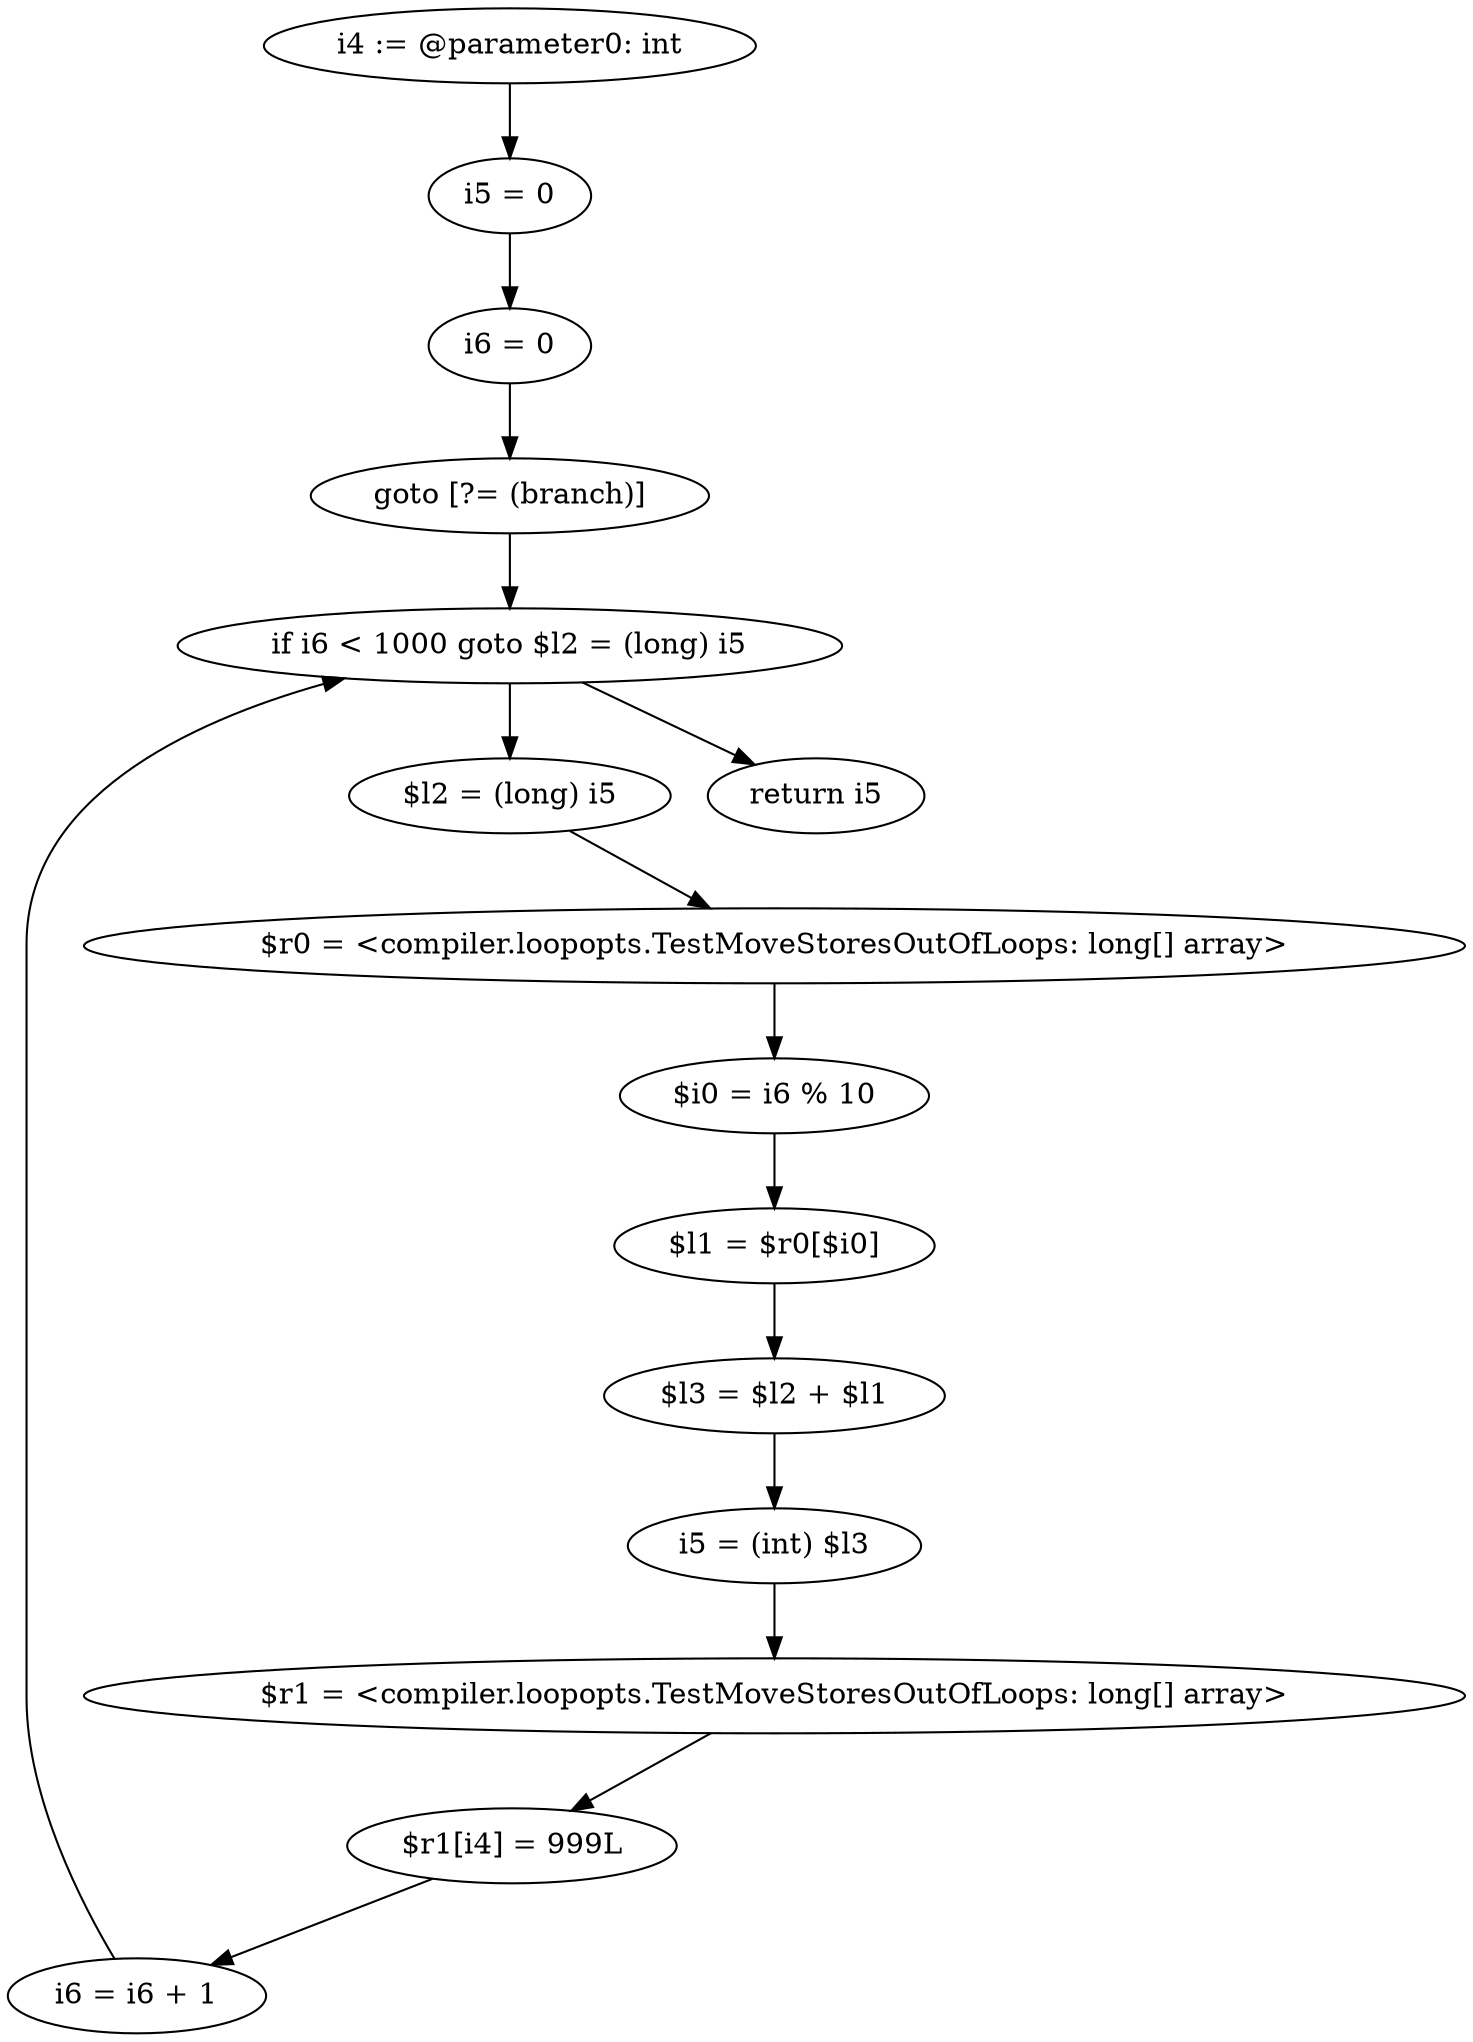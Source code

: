 digraph "unitGraph" {
    "i4 := @parameter0: int"
    "i5 = 0"
    "i6 = 0"
    "goto [?= (branch)]"
    "$l2 = (long) i5"
    "$r0 = <compiler.loopopts.TestMoveStoresOutOfLoops: long[] array>"
    "$i0 = i6 % 10"
    "$l1 = $r0[$i0]"
    "$l3 = $l2 + $l1"
    "i5 = (int) $l3"
    "$r1 = <compiler.loopopts.TestMoveStoresOutOfLoops: long[] array>"
    "$r1[i4] = 999L"
    "i6 = i6 + 1"
    "if i6 < 1000 goto $l2 = (long) i5"
    "return i5"
    "i4 := @parameter0: int"->"i5 = 0";
    "i5 = 0"->"i6 = 0";
    "i6 = 0"->"goto [?= (branch)]";
    "goto [?= (branch)]"->"if i6 < 1000 goto $l2 = (long) i5";
    "$l2 = (long) i5"->"$r0 = <compiler.loopopts.TestMoveStoresOutOfLoops: long[] array>";
    "$r0 = <compiler.loopopts.TestMoveStoresOutOfLoops: long[] array>"->"$i0 = i6 % 10";
    "$i0 = i6 % 10"->"$l1 = $r0[$i0]";
    "$l1 = $r0[$i0]"->"$l3 = $l2 + $l1";
    "$l3 = $l2 + $l1"->"i5 = (int) $l3";
    "i5 = (int) $l3"->"$r1 = <compiler.loopopts.TestMoveStoresOutOfLoops: long[] array>";
    "$r1 = <compiler.loopopts.TestMoveStoresOutOfLoops: long[] array>"->"$r1[i4] = 999L";
    "$r1[i4] = 999L"->"i6 = i6 + 1";
    "i6 = i6 + 1"->"if i6 < 1000 goto $l2 = (long) i5";
    "if i6 < 1000 goto $l2 = (long) i5"->"return i5";
    "if i6 < 1000 goto $l2 = (long) i5"->"$l2 = (long) i5";
}

